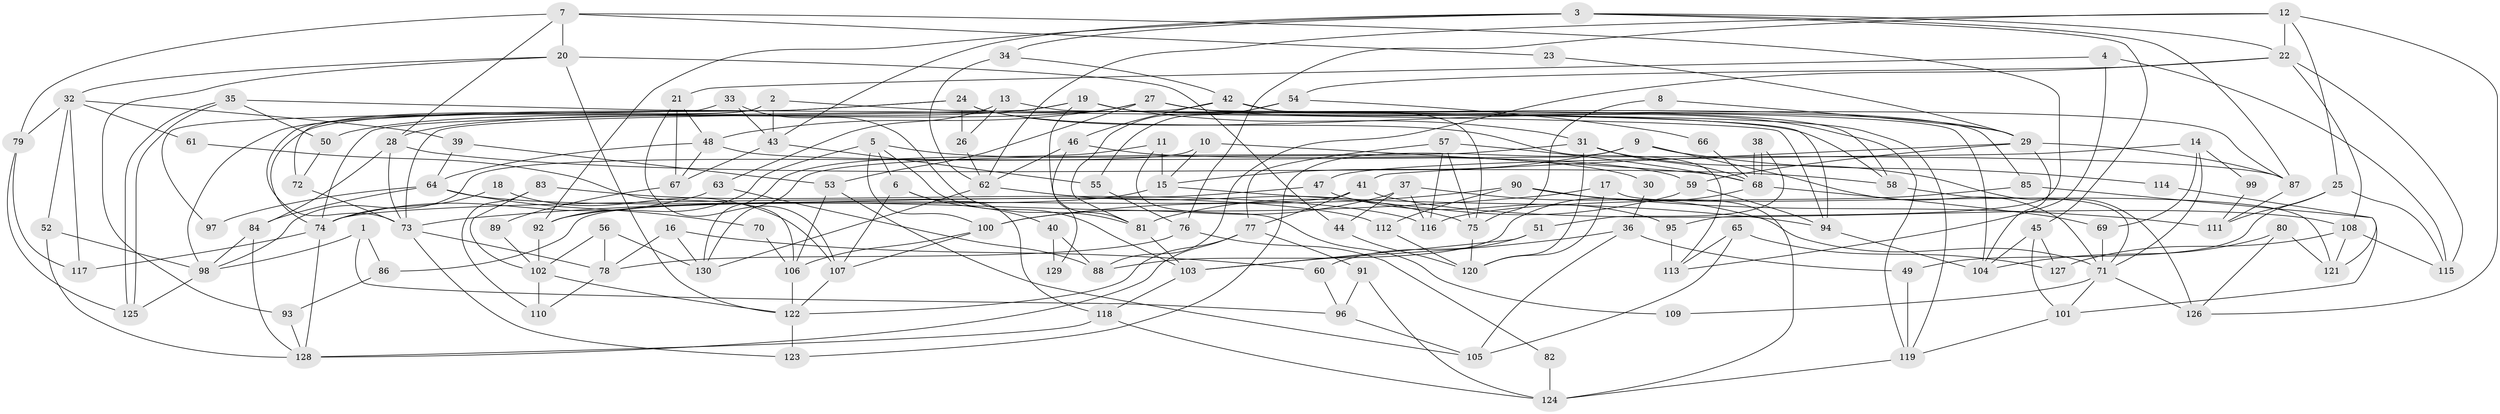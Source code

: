 // Generated by graph-tools (version 1.1) at 2025/50/03/09/25 03:50:02]
// undirected, 130 vertices, 260 edges
graph export_dot {
graph [start="1"]
  node [color=gray90,style=filled];
  1;
  2;
  3;
  4;
  5;
  6;
  7;
  8;
  9;
  10;
  11;
  12;
  13;
  14;
  15;
  16;
  17;
  18;
  19;
  20;
  21;
  22;
  23;
  24;
  25;
  26;
  27;
  28;
  29;
  30;
  31;
  32;
  33;
  34;
  35;
  36;
  37;
  38;
  39;
  40;
  41;
  42;
  43;
  44;
  45;
  46;
  47;
  48;
  49;
  50;
  51;
  52;
  53;
  54;
  55;
  56;
  57;
  58;
  59;
  60;
  61;
  62;
  63;
  64;
  65;
  66;
  67;
  68;
  69;
  70;
  71;
  72;
  73;
  74;
  75;
  76;
  77;
  78;
  79;
  80;
  81;
  82;
  83;
  84;
  85;
  86;
  87;
  88;
  89;
  90;
  91;
  92;
  93;
  94;
  95;
  96;
  97;
  98;
  99;
  100;
  101;
  102;
  103;
  104;
  105;
  106;
  107;
  108;
  109;
  110;
  111;
  112;
  113;
  114;
  115;
  116;
  117;
  118;
  119;
  120;
  121;
  122;
  123;
  124;
  125;
  126;
  127;
  128;
  129;
  130;
  1 -- 86;
  1 -- 98;
  1 -- 96;
  2 -- 73;
  2 -- 58;
  2 -- 43;
  2 -- 72;
  3 -- 22;
  3 -- 92;
  3 -- 34;
  3 -- 43;
  3 -- 45;
  3 -- 87;
  4 -- 115;
  4 -- 113;
  4 -- 21;
  5 -- 100;
  5 -- 103;
  5 -- 6;
  5 -- 30;
  5 -- 92;
  6 -- 107;
  6 -- 40;
  6 -- 118;
  7 -- 20;
  7 -- 28;
  7 -- 23;
  7 -- 79;
  7 -- 95;
  8 -- 29;
  8 -- 75;
  9 -- 71;
  9 -- 123;
  9 -- 15;
  9 -- 114;
  10 -- 98;
  10 -- 68;
  10 -- 15;
  11 -- 130;
  11 -- 15;
  11 -- 109;
  12 -- 126;
  12 -- 62;
  12 -- 22;
  12 -- 25;
  12 -- 76;
  13 -- 26;
  13 -- 94;
  13 -- 63;
  14 -- 69;
  14 -- 71;
  14 -- 47;
  14 -- 99;
  15 -- 92;
  15 -- 94;
  16 -- 78;
  16 -- 130;
  16 -- 60;
  17 -- 73;
  17 -- 120;
  17 -- 121;
  18 -- 74;
  18 -- 107;
  19 -- 74;
  19 -- 50;
  19 -- 31;
  19 -- 58;
  19 -- 81;
  19 -- 119;
  20 -- 122;
  20 -- 32;
  20 -- 44;
  20 -- 93;
  21 -- 67;
  21 -- 48;
  21 -- 107;
  22 -- 115;
  22 -- 54;
  22 -- 88;
  22 -- 108;
  23 -- 29;
  24 -- 98;
  24 -- 74;
  24 -- 26;
  24 -- 113;
  24 -- 119;
  25 -- 111;
  25 -- 49;
  25 -- 115;
  26 -- 62;
  27 -- 104;
  27 -- 48;
  27 -- 28;
  27 -- 29;
  27 -- 53;
  27 -- 85;
  28 -- 58;
  28 -- 73;
  28 -- 84;
  29 -- 87;
  29 -- 41;
  29 -- 59;
  29 -- 104;
  30 -- 36;
  31 -- 120;
  31 -- 68;
  31 -- 126;
  31 -- 130;
  32 -- 79;
  32 -- 39;
  32 -- 52;
  32 -- 61;
  32 -- 117;
  33 -- 43;
  33 -- 81;
  33 -- 97;
  34 -- 42;
  34 -- 62;
  35 -- 94;
  35 -- 125;
  35 -- 125;
  35 -- 50;
  36 -- 103;
  36 -- 49;
  36 -- 105;
  37 -- 71;
  37 -- 100;
  37 -- 44;
  37 -- 116;
  38 -- 68;
  38 -- 68;
  38 -- 51;
  39 -- 64;
  39 -- 53;
  40 -- 88;
  40 -- 129;
  41 -- 108;
  41 -- 77;
  41 -- 86;
  42 -- 75;
  42 -- 73;
  42 -- 46;
  42 -- 87;
  43 -- 55;
  43 -- 67;
  44 -- 120;
  45 -- 101;
  45 -- 104;
  45 -- 127;
  46 -- 59;
  46 -- 62;
  46 -- 129;
  47 -- 74;
  47 -- 95;
  48 -- 87;
  48 -- 64;
  48 -- 67;
  49 -- 119;
  50 -- 72;
  51 -- 60;
  51 -- 103;
  52 -- 128;
  52 -- 98;
  53 -- 106;
  53 -- 105;
  54 -- 81;
  54 -- 55;
  54 -- 66;
  55 -- 76;
  56 -- 130;
  56 -- 102;
  56 -- 78;
  57 -- 77;
  57 -- 68;
  57 -- 75;
  57 -- 116;
  58 -- 71;
  59 -- 94;
  59 -- 81;
  60 -- 96;
  61 -- 106;
  62 -- 75;
  62 -- 130;
  63 -- 88;
  63 -- 74;
  64 -- 84;
  64 -- 70;
  64 -- 97;
  64 -- 112;
  65 -- 105;
  65 -- 113;
  65 -- 127;
  66 -- 68;
  67 -- 89;
  68 -- 69;
  68 -- 88;
  69 -- 71;
  70 -- 106;
  71 -- 101;
  71 -- 126;
  71 -- 109;
  72 -- 73;
  73 -- 78;
  73 -- 123;
  74 -- 128;
  74 -- 117;
  75 -- 120;
  76 -- 78;
  76 -- 82;
  77 -- 91;
  77 -- 122;
  77 -- 128;
  78 -- 110;
  79 -- 117;
  79 -- 125;
  80 -- 121;
  80 -- 104;
  80 -- 126;
  81 -- 103;
  82 -- 124;
  83 -- 116;
  83 -- 110;
  83 -- 102;
  84 -- 98;
  84 -- 128;
  85 -- 116;
  85 -- 101;
  86 -- 93;
  87 -- 111;
  89 -- 102;
  90 -- 124;
  90 -- 112;
  90 -- 100;
  90 -- 111;
  91 -- 124;
  91 -- 96;
  92 -- 102;
  93 -- 128;
  94 -- 104;
  95 -- 113;
  96 -- 105;
  98 -- 125;
  99 -- 111;
  100 -- 107;
  100 -- 106;
  101 -- 119;
  102 -- 110;
  102 -- 122;
  103 -- 118;
  106 -- 122;
  107 -- 122;
  108 -- 127;
  108 -- 115;
  108 -- 121;
  112 -- 120;
  114 -- 121;
  118 -- 128;
  118 -- 124;
  119 -- 124;
  122 -- 123;
}
